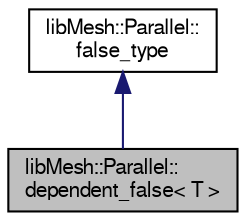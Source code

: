 digraph "libMesh::Parallel::dependent_false&lt; T &gt;"
{
  edge [fontname="FreeSans",fontsize="10",labelfontname="FreeSans",labelfontsize="10"];
  node [fontname="FreeSans",fontsize="10",shape=record];
  Node1 [label="libMesh::Parallel::\ldependent_false\< T \>",height=0.2,width=0.4,color="black", fillcolor="grey75", style="filled", fontcolor="black"];
  Node2 -> Node1 [dir="back",color="midnightblue",fontsize="10",style="solid",fontname="FreeSans"];
  Node2 [label="libMesh::Parallel::\lfalse_type",height=0.2,width=0.4,color="black", fillcolor="white", style="filled",URL="$structlibMesh_1_1Parallel_1_1false__type.html"];
}
